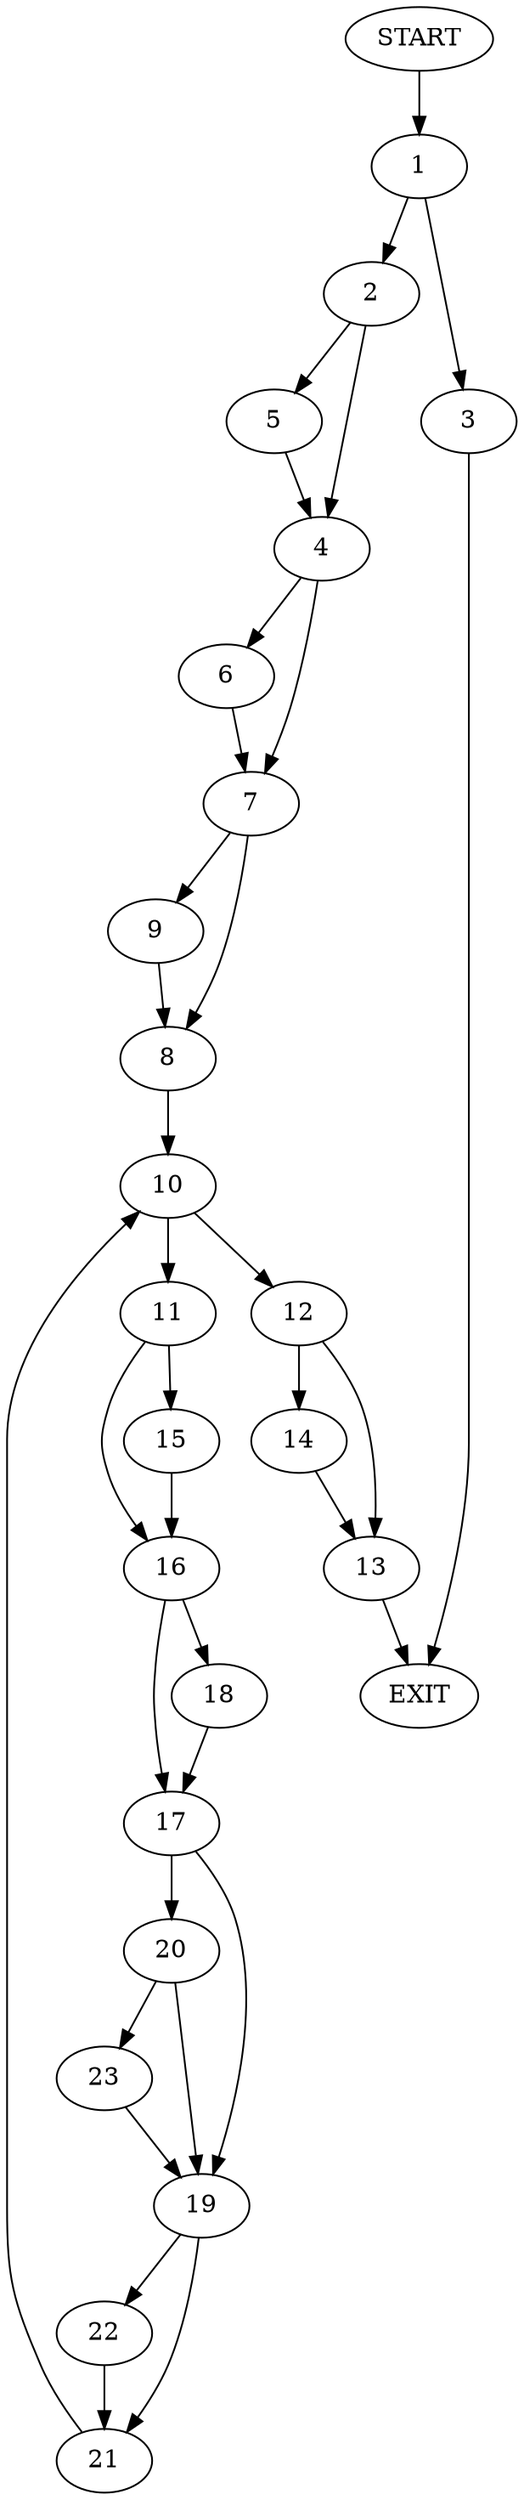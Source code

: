digraph {
0 [label="START"]
24 [label="EXIT"]
0 -> 1
1 -> 2
1 -> 3
2 -> 4
2 -> 5
3 -> 24
4 -> 6
4 -> 7
5 -> 4
7 -> 8
7 -> 9
6 -> 7
9 -> 8
8 -> 10
10 -> 11
10 -> 12
12 -> 13
12 -> 14
11 -> 15
11 -> 16
16 -> 17
16 -> 18
15 -> 16
18 -> 17
17 -> 19
17 -> 20
19 -> 21
19 -> 22
20 -> 19
20 -> 23
23 -> 19
22 -> 21
21 -> 10
13 -> 24
14 -> 13
}
